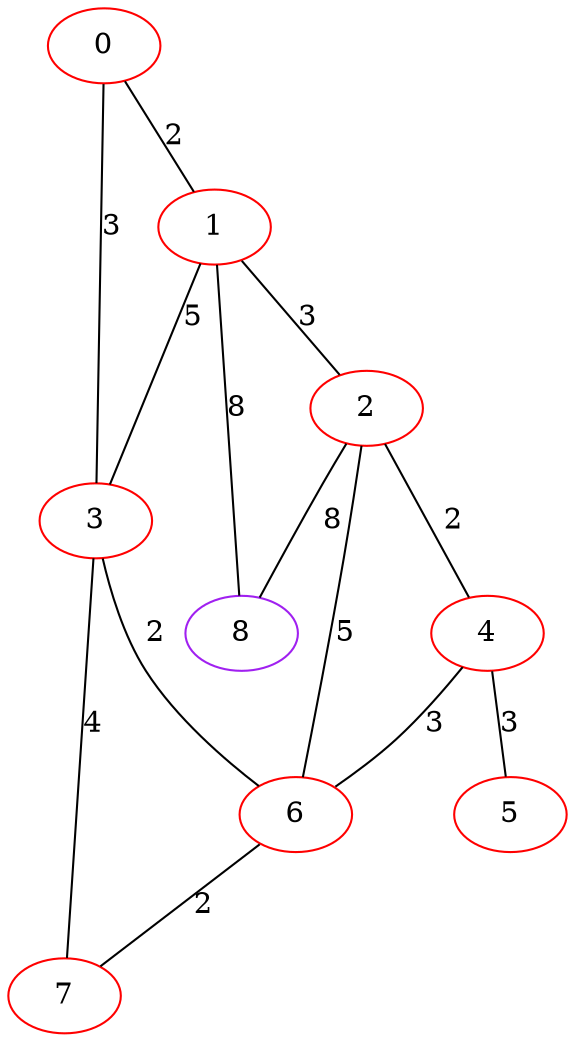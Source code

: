 graph "" {
0 [color=red, weight=1];
1 [color=red, weight=1];
2 [color=red, weight=1];
3 [color=red, weight=1];
4 [color=red, weight=1];
5 [color=red, weight=1];
6 [color=red, weight=1];
7 [color=red, weight=1];
8 [color=purple, weight=4];
0 -- 1  [key=0, label=2];
0 -- 3  [key=0, label=3];
1 -- 8  [key=0, label=8];
1 -- 2  [key=0, label=3];
1 -- 3  [key=0, label=5];
2 -- 8  [key=0, label=8];
2 -- 4  [key=0, label=2];
2 -- 6  [key=0, label=5];
3 -- 6  [key=0, label=2];
3 -- 7  [key=0, label=4];
4 -- 5  [key=0, label=3];
4 -- 6  [key=0, label=3];
6 -- 7  [key=0, label=2];
}
